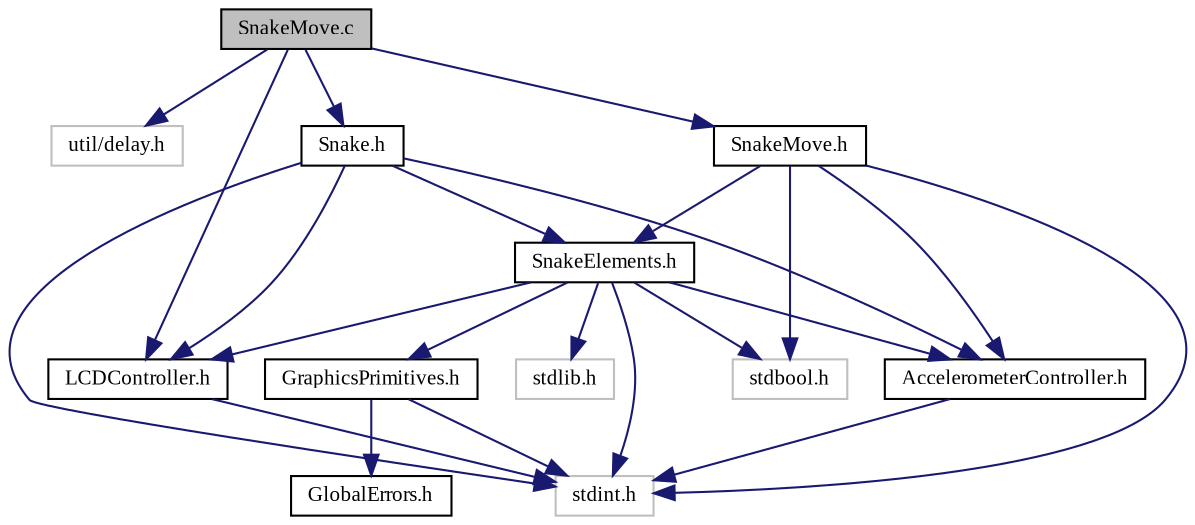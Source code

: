 digraph "SnakeMove.c"
{
  edge [fontname="TimesNewRoman",fontsize="10",labelfontname="TimesNewRoman",labelfontsize="10"];
  node [fontname="TimesNewRoman",fontsize="10",shape=record];
  Node0 [label="SnakeMove.c",height=0.2,width=0.4,color="black", fillcolor="grey75", style="filled", fontcolor="black"];
  Node0 -> Node1 [color="midnightblue",fontsize="10",style="solid",fontname="TimesNewRoman"];
  Node1 [label="util/delay.h",height=0.2,width=0.4,color="grey75", fillcolor="white", style="filled"];
  Node0 -> Node2 [color="midnightblue",fontsize="10",style="solid",fontname="TimesNewRoman"];
  Node2 [label="SnakeMove.h",height=0.2,width=0.4,color="black", fillcolor="white", style="filled",URL="$_snake_move_8h.html",tooltip="Ruch weza dla gry Snake - header file. "];
  Node2 -> Node3 [color="midnightblue",fontsize="10",style="solid",fontname="TimesNewRoman"];
  Node3 [label="stdint.h",height=0.2,width=0.4,color="grey75", fillcolor="white", style="filled"];
  Node2 -> Node4 [color="midnightblue",fontsize="10",style="solid",fontname="TimesNewRoman"];
  Node4 [label="stdbool.h",height=0.2,width=0.4,color="grey75", fillcolor="white", style="filled"];
  Node2 -> Node5 [color="midnightblue",fontsize="10",style="solid",fontname="TimesNewRoman"];
  Node5 [label="SnakeElements.h",height=0.2,width=0.4,color="black", fillcolor="white", style="filled",URL="$_snake_elements_8h.html",tooltip="Elementy weza dla gry Snake - header file. "];
  Node5 -> Node3 [color="midnightblue",fontsize="10",style="solid",fontname="TimesNewRoman"];
  Node5 -> Node6 [color="midnightblue",fontsize="10",style="solid",fontname="TimesNewRoman"];
  Node6 [label="stdlib.h",height=0.2,width=0.4,color="grey75", fillcolor="white", style="filled"];
  Node5 -> Node4 [color="midnightblue",fontsize="10",style="solid",fontname="TimesNewRoman"];
  Node5 -> Node7 [color="midnightblue",fontsize="10",style="solid",fontname="TimesNewRoman"];
  Node7 [label="LCDController.h",height=0.2,width=0.4,color="black", fillcolor="white", style="filled",URL="$_l_c_d_controller_8h.html",tooltip="Kontroler sterownika wyswietlacza BD663474 - header file. "];
  Node7 -> Node3 [color="midnightblue",fontsize="10",style="solid",fontname="TimesNewRoman"];
  Node5 -> Node8 [color="midnightblue",fontsize="10",style="solid",fontname="TimesNewRoman"];
  Node8 [label="GraphicsPrimitives.h",height=0.2,width=0.4,color="black", fillcolor="white", style="filled",URL="$_graphics_primitives_8h.html",tooltip="Prymitywy graficzne - header file. "];
  Node8 -> Node9 [color="midnightblue",fontsize="10",style="solid",fontname="TimesNewRoman"];
  Node9 [label="GlobalErrors.h",height=0.2,width=0.4,color="black", fillcolor="white", style="filled",URL="$_global_errors_8h.html",tooltip="Plik zawierajacy wszystkie definicje bledow - header file. "];
  Node8 -> Node3 [color="midnightblue",fontsize="10",style="solid",fontname="TimesNewRoman"];
  Node5 -> Node10 [color="midnightblue",fontsize="10",style="solid",fontname="TimesNewRoman"];
  Node10 [label="AccelerometerController.h",height=0.2,width=0.4,color="black", fillcolor="white", style="filled",URL="$_accelerometer_controller_8h.html",tooltip="Kontroler akcelerometru - header file. "];
  Node10 -> Node3 [color="midnightblue",fontsize="10",style="solid",fontname="TimesNewRoman"];
  Node2 -> Node10 [color="midnightblue",fontsize="10",style="solid",fontname="TimesNewRoman"];
  Node0 -> Node11 [color="midnightblue",fontsize="10",style="solid",fontname="TimesNewRoman"];
  Node11 [label="Snake.h",height=0.2,width=0.4,color="black", fillcolor="white", style="filled",URL="$_snake_8h.html",tooltip="Gra Snake - header file. "];
  Node11 -> Node3 [color="midnightblue",fontsize="10",style="solid",fontname="TimesNewRoman"];
  Node11 -> Node7 [color="midnightblue",fontsize="10",style="solid",fontname="TimesNewRoman"];
  Node11 -> Node5 [color="midnightblue",fontsize="10",style="solid",fontname="TimesNewRoman"];
  Node11 -> Node10 [color="midnightblue",fontsize="10",style="solid",fontname="TimesNewRoman"];
  Node0 -> Node7 [color="midnightblue",fontsize="10",style="solid",fontname="TimesNewRoman"];
}
